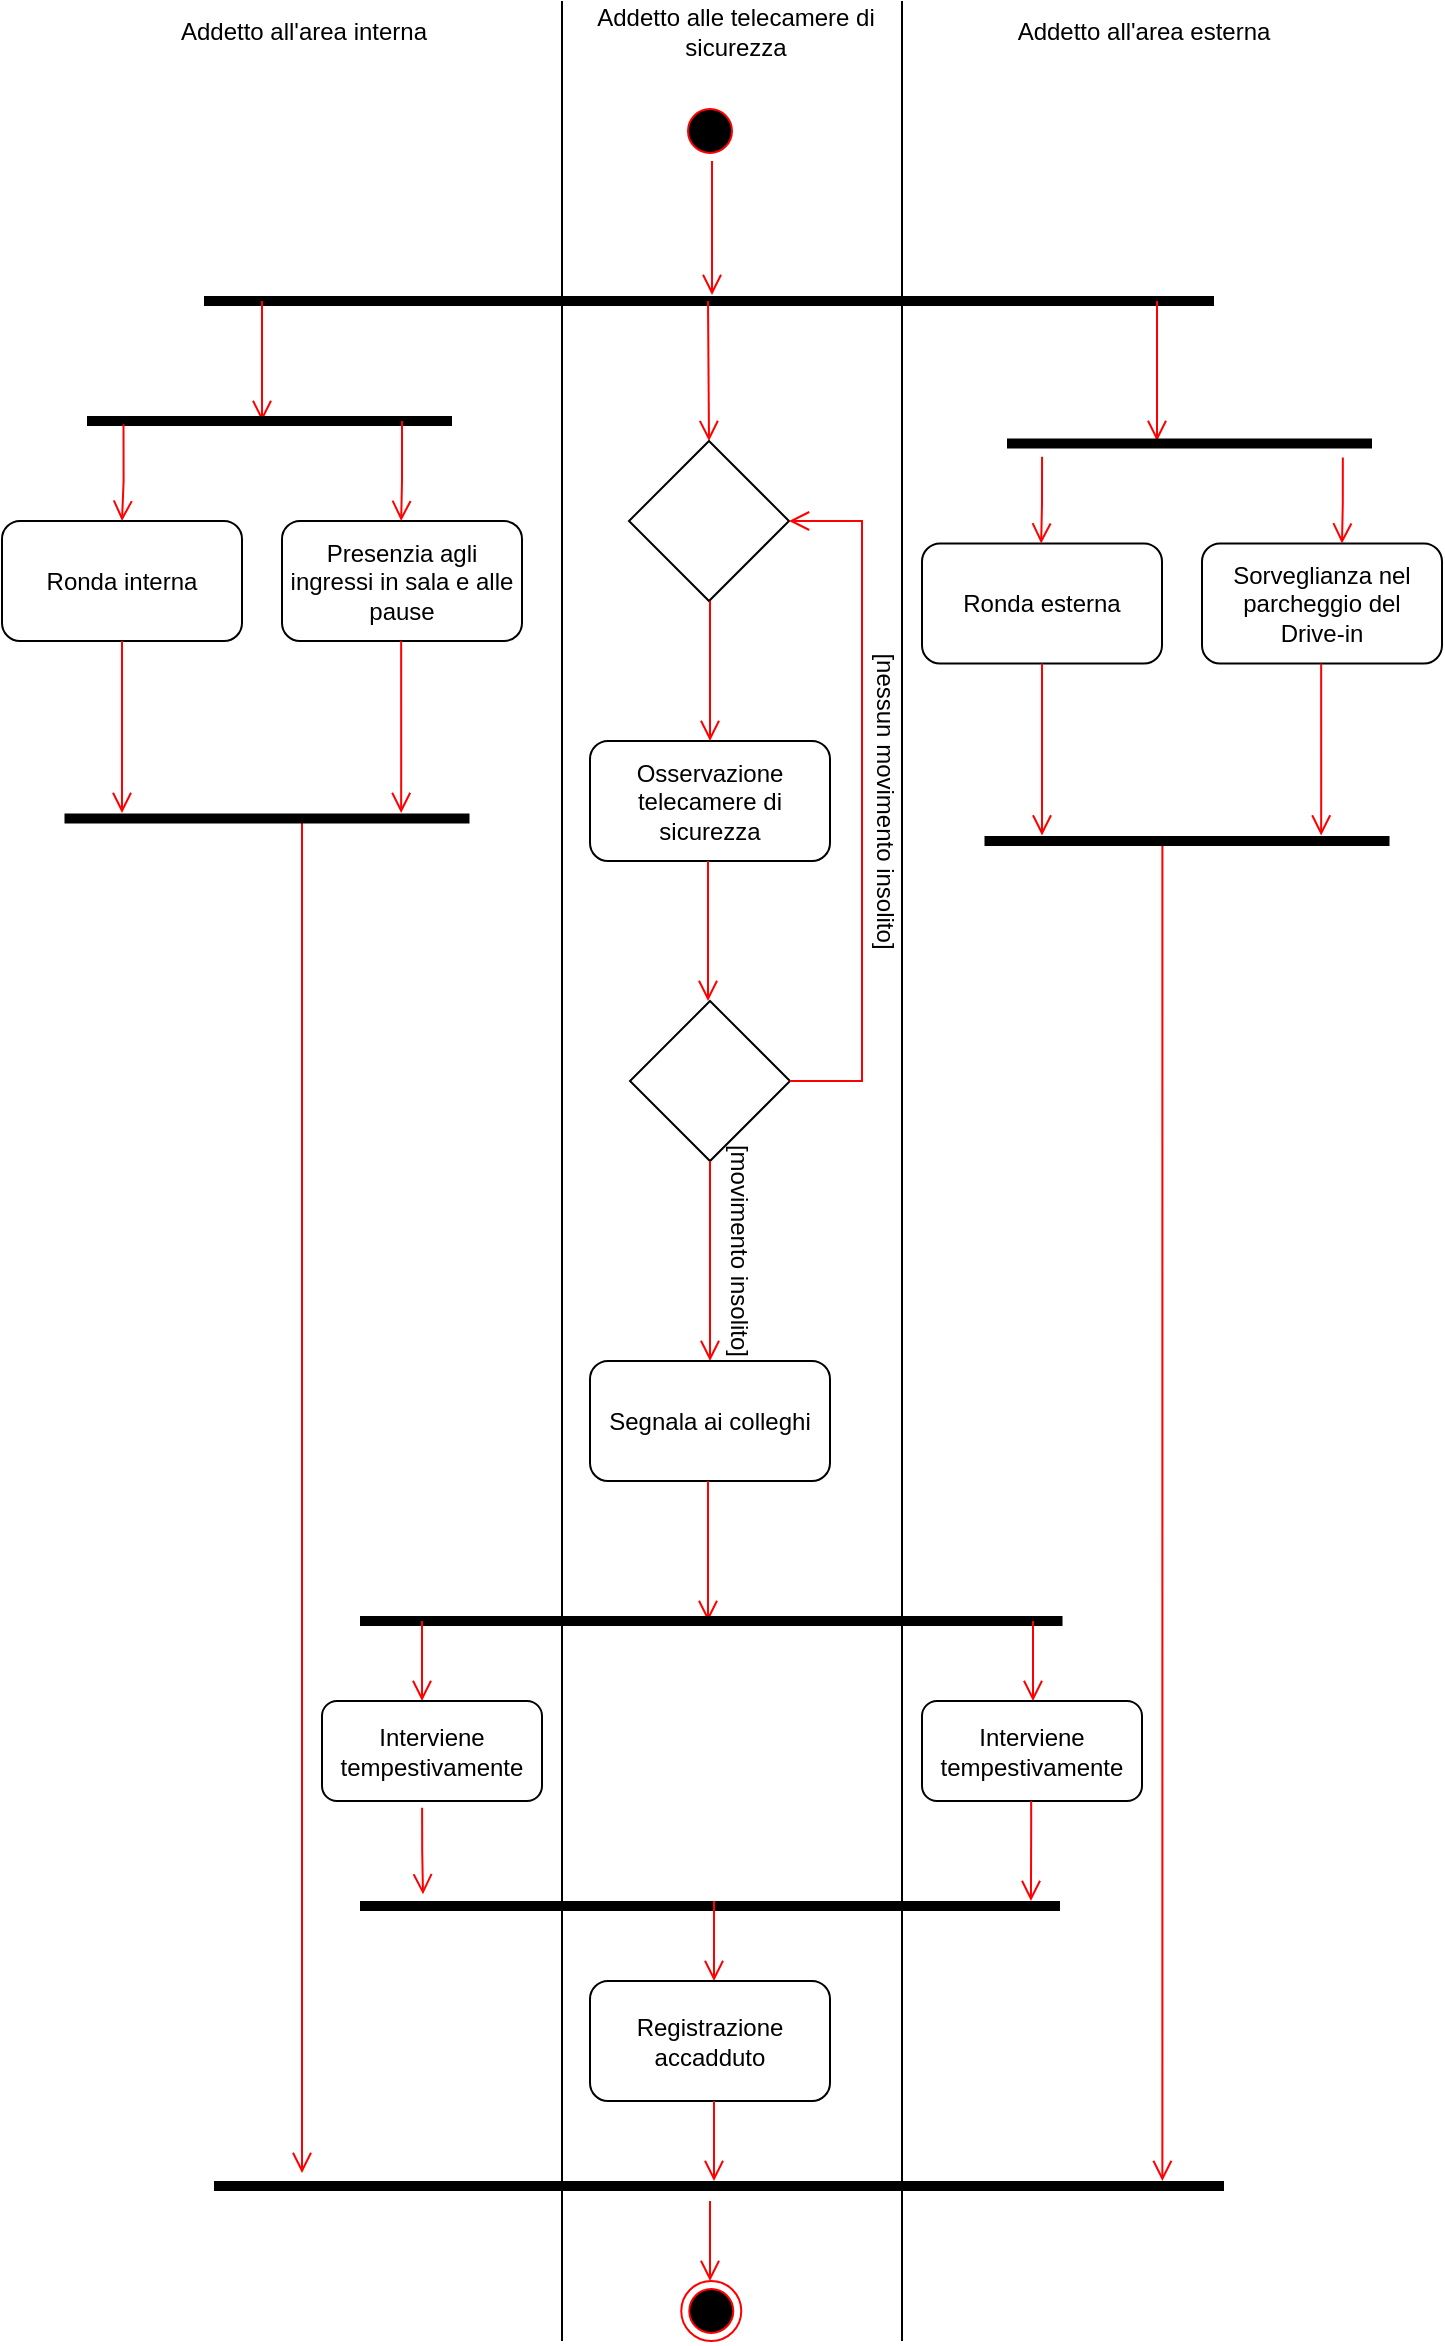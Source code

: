 <mxfile version="21.1.8" type="device">
  <diagram id="ql5Kk59QJ9DEcHVxNvi2" name="Page-1">
    <mxGraphModel dx="1195" dy="630" grid="1" gridSize="10" guides="1" tooltips="1" connect="1" arrows="1" fold="1" page="1" pageScale="1" pageWidth="827" pageHeight="1169" math="0" shadow="0">
      <root>
        <mxCell id="0" />
        <mxCell id="1" parent="0" />
        <mxCell id="YUoRcWpAGlaLDNLX_Gaq-1" value="" style="ellipse;html=1;shape=startState;fillColor=#000000;strokeColor=#ff0000;" vertex="1" parent="1">
          <mxGeometry x="393" y="72.5" width="30" height="30" as="geometry" />
        </mxCell>
        <mxCell id="YUoRcWpAGlaLDNLX_Gaq-2" value="" style="edgeStyle=orthogonalEdgeStyle;html=1;verticalAlign=bottom;endArrow=open;endSize=8;strokeColor=#ff0000;rounded=0;entryX=1.1;entryY=0.503;entryDx=0;entryDy=0;entryPerimeter=0;" edge="1" parent="1" source="YUoRcWpAGlaLDNLX_Gaq-1" target="YUoRcWpAGlaLDNLX_Gaq-4">
          <mxGeometry relative="1" as="geometry">
            <mxPoint x="408" y="172.5" as="targetPoint" />
            <Array as="points">
              <mxPoint x="409" y="122.5" />
              <mxPoint x="409" y="122.5" />
            </Array>
          </mxGeometry>
        </mxCell>
        <mxCell id="YUoRcWpAGlaLDNLX_Gaq-3" value="Osservazione telecamere di sicurezza" style="rounded=1;whiteSpace=wrap;html=1;" vertex="1" parent="1">
          <mxGeometry x="348" y="392.5" width="120" height="60" as="geometry" />
        </mxCell>
        <mxCell id="YUoRcWpAGlaLDNLX_Gaq-4" value="" style="html=1;points=[];perimeter=orthogonalPerimeter;fillColor=#000000;strokeColor=none;rotation=-90;fontStyle=1" vertex="1" parent="1">
          <mxGeometry x="405" y="-80" width="5" height="505" as="geometry" />
        </mxCell>
        <mxCell id="YUoRcWpAGlaLDNLX_Gaq-5" value="" style="edgeStyle=orthogonalEdgeStyle;html=1;verticalAlign=bottom;endArrow=open;endSize=8;strokeColor=#ff0000;rounded=0;" edge="1" parent="1">
          <mxGeometry relative="1" as="geometry">
            <mxPoint x="184" y="232.5" as="targetPoint" />
            <mxPoint x="184" y="172.5" as="sourcePoint" />
          </mxGeometry>
        </mxCell>
        <mxCell id="YUoRcWpAGlaLDNLX_Gaq-6" value="" style="edgeStyle=orthogonalEdgeStyle;html=1;verticalAlign=bottom;endArrow=open;endSize=8;strokeColor=#ff0000;rounded=0;entryX=0.5;entryY=0;entryDx=0;entryDy=0;" edge="1" parent="1" target="YUoRcWpAGlaLDNLX_Gaq-12">
          <mxGeometry relative="1" as="geometry">
            <mxPoint x="407" y="242.5" as="targetPoint" />
            <mxPoint x="407" y="172.5" as="sourcePoint" />
          </mxGeometry>
        </mxCell>
        <mxCell id="YUoRcWpAGlaLDNLX_Gaq-7" value="" style="edgeStyle=orthogonalEdgeStyle;html=1;verticalAlign=bottom;endArrow=open;endSize=8;strokeColor=#ff0000;rounded=0;entryX=0.5;entryY=0;entryDx=0;entryDy=0;" edge="1" parent="1">
          <mxGeometry relative="1" as="geometry">
            <mxPoint x="631.5" y="242.5" as="targetPoint" />
            <mxPoint x="631.5" y="172.5" as="sourcePoint" />
          </mxGeometry>
        </mxCell>
        <mxCell id="YUoRcWpAGlaLDNLX_Gaq-8" value="Ronda interna" style="rounded=1;whiteSpace=wrap;html=1;" vertex="1" parent="1">
          <mxGeometry x="54" y="282.5" width="120" height="60" as="geometry" />
        </mxCell>
        <mxCell id="YUoRcWpAGlaLDNLX_Gaq-10" value="" style="edgeStyle=orthogonalEdgeStyle;html=1;verticalAlign=bottom;endArrow=open;endSize=8;strokeColor=#ff0000;rounded=0;entryX=0.5;entryY=0;entryDx=0;entryDy=0;" edge="1" parent="1">
          <mxGeometry relative="1" as="geometry">
            <mxPoint x="407" y="522.5" as="targetPoint" />
            <mxPoint x="407" y="452.5" as="sourcePoint" />
          </mxGeometry>
        </mxCell>
        <mxCell id="YUoRcWpAGlaLDNLX_Gaq-11" value="" style="rhombus;whiteSpace=wrap;html=1;" vertex="1" parent="1">
          <mxGeometry x="368" y="522.5" width="80" height="80" as="geometry" />
        </mxCell>
        <mxCell id="YUoRcWpAGlaLDNLX_Gaq-12" value="" style="rhombus;whiteSpace=wrap;html=1;" vertex="1" parent="1">
          <mxGeometry x="367.5" y="242.5" width="80" height="80" as="geometry" />
        </mxCell>
        <mxCell id="YUoRcWpAGlaLDNLX_Gaq-13" value="" style="edgeStyle=orthogonalEdgeStyle;html=1;verticalAlign=bottom;endArrow=open;endSize=8;strokeColor=#ff0000;rounded=0;" edge="1" parent="1">
          <mxGeometry relative="1" as="geometry">
            <mxPoint x="408" y="392.5" as="targetPoint" />
            <mxPoint x="408" y="322.5" as="sourcePoint" />
          </mxGeometry>
        </mxCell>
        <mxCell id="YUoRcWpAGlaLDNLX_Gaq-14" value="" style="edgeStyle=orthogonalEdgeStyle;html=1;verticalAlign=bottom;endArrow=open;endSize=8;strokeColor=#ff0000;rounded=0;" edge="1" parent="1">
          <mxGeometry relative="1" as="geometry">
            <mxPoint x="408" y="702.5" as="targetPoint" />
            <mxPoint x="408" y="602.5" as="sourcePoint" />
          </mxGeometry>
        </mxCell>
        <mxCell id="YUoRcWpAGlaLDNLX_Gaq-15" value="" style="edgeStyle=orthogonalEdgeStyle;html=1;verticalAlign=bottom;endArrow=open;endSize=8;strokeColor=#ff0000;rounded=0;entryX=1;entryY=0.5;entryDx=0;entryDy=0;exitX=1;exitY=0.5;exitDx=0;exitDy=0;" edge="1" parent="1" source="YUoRcWpAGlaLDNLX_Gaq-11" target="YUoRcWpAGlaLDNLX_Gaq-12">
          <mxGeometry relative="1" as="geometry">
            <mxPoint x="474" y="632.5" as="targetPoint" />
            <mxPoint x="474" y="562.5" as="sourcePoint" />
            <Array as="points">
              <mxPoint x="484" y="562.5" />
              <mxPoint x="484" y="282.5" />
            </Array>
          </mxGeometry>
        </mxCell>
        <mxCell id="YUoRcWpAGlaLDNLX_Gaq-16" value="[nessun movimento insolito]" style="text;html=1;strokeColor=none;fillColor=none;align=center;verticalAlign=middle;whiteSpace=wrap;rounded=0;rotation=90;" vertex="1" parent="1">
          <mxGeometry x="408" y="407.5" width="175.5" height="30" as="geometry" />
        </mxCell>
        <mxCell id="YUoRcWpAGlaLDNLX_Gaq-17" value="[movimento&amp;nbsp;insolito]" style="text;html=1;strokeColor=none;fillColor=none;align=center;verticalAlign=middle;whiteSpace=wrap;rounded=0;rotation=90;" vertex="1" parent="1">
          <mxGeometry x="348" y="632.5" width="150" height="30" as="geometry" />
        </mxCell>
        <mxCell id="YUoRcWpAGlaLDNLX_Gaq-18" value="Segnala ai colleghi" style="rounded=1;whiteSpace=wrap;html=1;" vertex="1" parent="1">
          <mxGeometry x="348" y="702.5" width="120" height="60" as="geometry" />
        </mxCell>
        <mxCell id="YUoRcWpAGlaLDNLX_Gaq-19" value="" style="edgeStyle=orthogonalEdgeStyle;html=1;verticalAlign=bottom;endArrow=open;endSize=8;strokeColor=#ff0000;rounded=0;entryX=0.5;entryY=0;entryDx=0;entryDy=0;" edge="1" parent="1">
          <mxGeometry relative="1" as="geometry">
            <mxPoint x="407" y="832.5" as="targetPoint" />
            <mxPoint x="407" y="762.5" as="sourcePoint" />
          </mxGeometry>
        </mxCell>
        <mxCell id="YUoRcWpAGlaLDNLX_Gaq-23" value="" style="html=1;points=[];perimeter=orthogonalPerimeter;fillColor=#000000;strokeColor=none;rotation=-90;" vertex="1" parent="1">
          <mxGeometry x="406.13" y="656.88" width="5" height="351.25" as="geometry" />
        </mxCell>
        <mxCell id="YUoRcWpAGlaLDNLX_Gaq-25" value="" style="edgeStyle=orthogonalEdgeStyle;html=1;verticalAlign=bottom;endArrow=open;endSize=8;strokeColor=#ff0000;rounded=0;" edge="1" parent="1">
          <mxGeometry relative="1" as="geometry">
            <mxPoint x="264" y="872.5" as="targetPoint" />
            <mxPoint x="264" y="832.5" as="sourcePoint" />
          </mxGeometry>
        </mxCell>
        <mxCell id="YUoRcWpAGlaLDNLX_Gaq-26" value="" style="edgeStyle=orthogonalEdgeStyle;html=1;verticalAlign=bottom;endArrow=open;endSize=8;strokeColor=#ff0000;rounded=0;" edge="1" parent="1">
          <mxGeometry relative="1" as="geometry">
            <mxPoint x="569.5" y="872.5" as="targetPoint" />
            <mxPoint x="569.5" y="832.5" as="sourcePoint" />
          </mxGeometry>
        </mxCell>
        <mxCell id="YUoRcWpAGlaLDNLX_Gaq-27" value="Interviene tempestivamente" style="rounded=1;whiteSpace=wrap;html=1;" vertex="1" parent="1">
          <mxGeometry x="214" y="872.5" width="110" height="50" as="geometry" />
        </mxCell>
        <mxCell id="YUoRcWpAGlaLDNLX_Gaq-29" value="" style="edgeStyle=orthogonalEdgeStyle;html=1;verticalAlign=bottom;endArrow=open;endSize=8;strokeColor=#ff0000;rounded=0;exitX=0.455;exitY=1.067;exitDx=0;exitDy=0;exitPerimeter=0;entryX=1.667;entryY=0.09;entryDx=0;entryDy=0;entryPerimeter=0;" edge="1" parent="1" source="YUoRcWpAGlaLDNLX_Gaq-27" target="YUoRcWpAGlaLDNLX_Gaq-31">
          <mxGeometry relative="1" as="geometry">
            <mxPoint x="263" y="952.5" as="targetPoint" />
            <mxPoint x="263" y="932.5" as="sourcePoint" />
          </mxGeometry>
        </mxCell>
        <mxCell id="YUoRcWpAGlaLDNLX_Gaq-31" value="" style="html=1;points=[];perimeter=orthogonalPerimeter;fillColor=#000000;strokeColor=none;rotation=-90;" vertex="1" parent="1">
          <mxGeometry x="405.5" y="800" width="5" height="350" as="geometry" />
        </mxCell>
        <mxCell id="YUoRcWpAGlaLDNLX_Gaq-32" value="" style="edgeStyle=orthogonalEdgeStyle;html=1;verticalAlign=bottom;endArrow=open;endSize=8;strokeColor=#ff0000;rounded=0;" edge="1" parent="1">
          <mxGeometry relative="1" as="geometry">
            <mxPoint x="410" y="1012.5" as="targetPoint" />
            <mxPoint x="410" y="972.5" as="sourcePoint" />
          </mxGeometry>
        </mxCell>
        <mxCell id="YUoRcWpAGlaLDNLX_Gaq-34" value="Registrazione accadduto" style="rounded=1;whiteSpace=wrap;html=1;" vertex="1" parent="1">
          <mxGeometry x="348" y="1012.5" width="120" height="60" as="geometry" />
        </mxCell>
        <mxCell id="YUoRcWpAGlaLDNLX_Gaq-35" value="" style="edgeStyle=orthogonalEdgeStyle;html=1;verticalAlign=bottom;endArrow=open;endSize=8;strokeColor=#ff0000;rounded=0;" edge="1" parent="1">
          <mxGeometry relative="1" as="geometry">
            <mxPoint x="410" y="1112.5" as="targetPoint" />
            <mxPoint x="410" y="1072.5" as="sourcePoint" />
          </mxGeometry>
        </mxCell>
        <mxCell id="YUoRcWpAGlaLDNLX_Gaq-36" value="" style="edgeStyle=orthogonalEdgeStyle;html=1;verticalAlign=bottom;endArrow=open;endSize=8;strokeColor=#ff0000;rounded=0;" edge="1" parent="1">
          <mxGeometry relative="1" as="geometry">
            <mxPoint x="204" y="1108.5" as="targetPoint" />
            <mxPoint x="204" y="432.5" as="sourcePoint" />
          </mxGeometry>
        </mxCell>
        <mxCell id="YUoRcWpAGlaLDNLX_Gaq-38" value="" style="html=1;points=[];perimeter=orthogonalPerimeter;fillColor=#000000;strokeColor=none;rotation=-90;fontStyle=1" vertex="1" parent="1">
          <mxGeometry x="410" y="862.5" width="5" height="505" as="geometry" />
        </mxCell>
        <mxCell id="YUoRcWpAGlaLDNLX_Gaq-39" value="" style="edgeStyle=orthogonalEdgeStyle;html=1;verticalAlign=bottom;endArrow=open;endSize=8;strokeColor=#ff0000;rounded=0;exitX=0.667;exitY=0.484;exitDx=0;exitDy=0;exitPerimeter=0;entryX=1;entryY=0.939;entryDx=0;entryDy=0;entryPerimeter=0;" edge="1" parent="1" source="YUoRcWpAGlaLDNLX_Gaq-56" target="YUoRcWpAGlaLDNLX_Gaq-38">
          <mxGeometry relative="1" as="geometry">
            <mxPoint x="637" y="1108.5" as="targetPoint" />
            <mxPoint x="624" y="302.5" as="sourcePoint" />
            <Array as="points">
              <mxPoint x="634" y="441.5" />
            </Array>
          </mxGeometry>
        </mxCell>
        <mxCell id="YUoRcWpAGlaLDNLX_Gaq-40" value="" style="ellipse;html=1;shape=endState;fillColor=#000000;strokeColor=#ff0000;" vertex="1" parent="1">
          <mxGeometry x="393.63" y="1162.5" width="30" height="30" as="geometry" />
        </mxCell>
        <mxCell id="YUoRcWpAGlaLDNLX_Gaq-41" value="" style="edgeStyle=orthogonalEdgeStyle;html=1;verticalAlign=bottom;endArrow=open;endSize=8;strokeColor=#ff0000;rounded=0;" edge="1" parent="1">
          <mxGeometry relative="1" as="geometry">
            <mxPoint x="408" y="1162.5" as="targetPoint" />
            <mxPoint x="408" y="1122.5" as="sourcePoint" />
          </mxGeometry>
        </mxCell>
        <mxCell id="YUoRcWpAGlaLDNLX_Gaq-43" value="Presenzia agli ingressi in sala e alle pause" style="rounded=1;whiteSpace=wrap;html=1;" vertex="1" parent="1">
          <mxGeometry x="194" y="282.5" width="120" height="60" as="geometry" />
        </mxCell>
        <mxCell id="YUoRcWpAGlaLDNLX_Gaq-44" value="" style="html=1;points=[];perimeter=orthogonalPerimeter;fillColor=#000000;strokeColor=none;rotation=-90;" vertex="1" parent="1">
          <mxGeometry x="185.25" y="141.25" width="5" height="182.5" as="geometry" />
        </mxCell>
        <mxCell id="YUoRcWpAGlaLDNLX_Gaq-45" value="" style="edgeStyle=orthogonalEdgeStyle;html=1;verticalAlign=bottom;endArrow=open;endSize=8;strokeColor=#ff0000;rounded=0;exitX=0.167;exitY=0.1;exitDx=0;exitDy=0;exitPerimeter=0;entryX=0.5;entryY=0;entryDx=0;entryDy=0;" edge="1" parent="1" source="YUoRcWpAGlaLDNLX_Gaq-44" target="YUoRcWpAGlaLDNLX_Gaq-8">
          <mxGeometry relative="1" as="geometry">
            <mxPoint x="114" y="262.5" as="targetPoint" />
            <mxPoint x="114" y="239.5" as="sourcePoint" />
            <Array as="points">
              <mxPoint x="115" y="262.5" />
              <mxPoint x="114" y="262.5" />
            </Array>
          </mxGeometry>
        </mxCell>
        <mxCell id="YUoRcWpAGlaLDNLX_Gaq-46" value="" style="edgeStyle=orthogonalEdgeStyle;html=1;verticalAlign=bottom;endArrow=open;endSize=8;strokeColor=#ff0000;rounded=0;" edge="1" parent="1">
          <mxGeometry relative="1" as="geometry">
            <mxPoint x="253.58" y="282.5" as="targetPoint" />
            <mxPoint x="254" y="232.5" as="sourcePoint" />
            <Array as="points">
              <mxPoint x="254.0" y="262.5" />
            </Array>
          </mxGeometry>
        </mxCell>
        <mxCell id="YUoRcWpAGlaLDNLX_Gaq-47" value="" style="html=1;points=[];perimeter=orthogonalPerimeter;fillColor=#000000;strokeColor=none;rotation=-90;" vertex="1" parent="1">
          <mxGeometry x="184" y="330" width="5" height="202.5" as="geometry" />
        </mxCell>
        <mxCell id="YUoRcWpAGlaLDNLX_Gaq-48" value="" style="edgeStyle=orthogonalEdgeStyle;html=1;verticalAlign=bottom;endArrow=open;endSize=8;strokeColor=#ff0000;rounded=0;exitX=0.5;exitY=1;exitDx=0;exitDy=0;" edge="1" parent="1" source="YUoRcWpAGlaLDNLX_Gaq-8">
          <mxGeometry relative="1" as="geometry">
            <mxPoint x="114" y="428.5" as="targetPoint" />
            <mxPoint x="64" y="412.5" as="sourcePoint" />
            <Array as="points">
              <mxPoint x="114" y="402.5" />
              <mxPoint x="114" y="402.5" />
            </Array>
          </mxGeometry>
        </mxCell>
        <mxCell id="YUoRcWpAGlaLDNLX_Gaq-50" value="" style="edgeStyle=orthogonalEdgeStyle;html=1;verticalAlign=bottom;endArrow=open;endSize=8;strokeColor=#ff0000;rounded=0;exitX=0.5;exitY=1;exitDx=0;exitDy=0;" edge="1" parent="1">
          <mxGeometry relative="1" as="geometry">
            <mxPoint x="253.58" y="428.5" as="targetPoint" />
            <mxPoint x="253.58" y="342.5" as="sourcePoint" />
            <Array as="points">
              <mxPoint x="253.58" y="402.5" />
              <mxPoint x="253.58" y="402.5" />
            </Array>
          </mxGeometry>
        </mxCell>
        <mxCell id="YUoRcWpAGlaLDNLX_Gaq-51" value="Ronda esterna" style="rounded=1;whiteSpace=wrap;html=1;" vertex="1" parent="1">
          <mxGeometry x="514" y="293.75" width="120" height="60" as="geometry" />
        </mxCell>
        <mxCell id="YUoRcWpAGlaLDNLX_Gaq-52" value="Sorveglianza nel parcheggio del &lt;br&gt;Drive-in" style="rounded=1;whiteSpace=wrap;html=1;" vertex="1" parent="1">
          <mxGeometry x="654" y="293.75" width="120" height="60" as="geometry" />
        </mxCell>
        <mxCell id="YUoRcWpAGlaLDNLX_Gaq-53" value="" style="html=1;points=[];perimeter=orthogonalPerimeter;fillColor=#000000;strokeColor=none;rotation=-90;" vertex="1" parent="1">
          <mxGeometry x="645.25" y="152.5" width="5" height="182.5" as="geometry" />
        </mxCell>
        <mxCell id="YUoRcWpAGlaLDNLX_Gaq-54" value="" style="edgeStyle=orthogonalEdgeStyle;html=1;verticalAlign=bottom;endArrow=open;endSize=8;strokeColor=#ff0000;rounded=0;exitX=-0.833;exitY=0.096;exitDx=0;exitDy=0;exitPerimeter=0;" edge="1" parent="1" source="YUoRcWpAGlaLDNLX_Gaq-53">
          <mxGeometry relative="1" as="geometry">
            <mxPoint x="573.58" y="293.75" as="targetPoint" />
            <mxPoint x="574" y="253.75" as="sourcePoint" />
            <Array as="points">
              <mxPoint x="574" y="273.75" />
            </Array>
          </mxGeometry>
        </mxCell>
        <mxCell id="YUoRcWpAGlaLDNLX_Gaq-55" value="" style="edgeStyle=orthogonalEdgeStyle;html=1;verticalAlign=bottom;endArrow=open;endSize=8;strokeColor=#ff0000;rounded=0;exitX=-0.833;exitY=0.096;exitDx=0;exitDy=0;exitPerimeter=0;" edge="1" parent="1">
          <mxGeometry relative="1" as="geometry">
            <mxPoint x="724" y="293.75" as="targetPoint" />
            <mxPoint x="724.42" y="250.75" as="sourcePoint" />
            <Array as="points">
              <mxPoint x="724.42" y="273.75" />
            </Array>
          </mxGeometry>
        </mxCell>
        <mxCell id="YUoRcWpAGlaLDNLX_Gaq-56" value="" style="html=1;points=[];perimeter=orthogonalPerimeter;fillColor=#000000;strokeColor=none;rotation=-90;" vertex="1" parent="1">
          <mxGeometry x="644" y="341.25" width="5" height="202.5" as="geometry" />
        </mxCell>
        <mxCell id="YUoRcWpAGlaLDNLX_Gaq-57" value="" style="edgeStyle=orthogonalEdgeStyle;html=1;verticalAlign=bottom;endArrow=open;endSize=8;strokeColor=#ff0000;rounded=0;exitX=0.5;exitY=1;exitDx=0;exitDy=0;" edge="1" parent="1" source="YUoRcWpAGlaLDNLX_Gaq-51">
          <mxGeometry relative="1" as="geometry">
            <mxPoint x="574" y="439.75" as="targetPoint" />
            <mxPoint x="524" y="423.75" as="sourcePoint" />
            <Array as="points">
              <mxPoint x="574" y="413.75" />
              <mxPoint x="574" y="413.75" />
            </Array>
          </mxGeometry>
        </mxCell>
        <mxCell id="YUoRcWpAGlaLDNLX_Gaq-58" value="" style="edgeStyle=orthogonalEdgeStyle;html=1;verticalAlign=bottom;endArrow=open;endSize=8;strokeColor=#ff0000;rounded=0;exitX=0.5;exitY=1;exitDx=0;exitDy=0;" edge="1" parent="1">
          <mxGeometry relative="1" as="geometry">
            <mxPoint x="713.58" y="439.75" as="targetPoint" />
            <mxPoint x="713.58" y="353.75" as="sourcePoint" />
            <Array as="points">
              <mxPoint x="713.58" y="413.75" />
              <mxPoint x="713.58" y="413.75" />
            </Array>
          </mxGeometry>
        </mxCell>
        <mxCell id="YUoRcWpAGlaLDNLX_Gaq-59" value="" style="endArrow=none;html=1;rounded=0;" edge="1" parent="1">
          <mxGeometry width="50" height="50" relative="1" as="geometry">
            <mxPoint x="334" y="1192.5" as="sourcePoint" />
            <mxPoint x="334" y="22.5" as="targetPoint" />
          </mxGeometry>
        </mxCell>
        <mxCell id="YUoRcWpAGlaLDNLX_Gaq-60" value="Interviene tempestivamente" style="rounded=1;whiteSpace=wrap;html=1;" vertex="1" parent="1">
          <mxGeometry x="514" y="872.5" width="110" height="50" as="geometry" />
        </mxCell>
        <mxCell id="YUoRcWpAGlaLDNLX_Gaq-61" value="" style="edgeStyle=orthogonalEdgeStyle;html=1;verticalAlign=bottom;endArrow=open;endSize=8;strokeColor=#ff0000;rounded=0;exitX=0.455;exitY=1.067;exitDx=0;exitDy=0;exitPerimeter=0;entryX=1;entryY=0.926;entryDx=0;entryDy=0;entryPerimeter=0;" edge="1" parent="1">
          <mxGeometry relative="1" as="geometry">
            <mxPoint x="568.47" y="972.5" as="targetPoint" />
            <mxPoint x="568.58" y="922.5" as="sourcePoint" />
            <Array as="points">
              <mxPoint x="568" y="932.5" />
              <mxPoint x="568" y="932.5" />
            </Array>
          </mxGeometry>
        </mxCell>
        <mxCell id="YUoRcWpAGlaLDNLX_Gaq-62" value="" style="endArrow=none;html=1;rounded=0;" edge="1" parent="1">
          <mxGeometry width="50" height="50" relative="1" as="geometry">
            <mxPoint x="504" y="1192.5" as="sourcePoint" />
            <mxPoint x="504" y="22.5" as="targetPoint" />
          </mxGeometry>
        </mxCell>
        <mxCell id="YUoRcWpAGlaLDNLX_Gaq-63" value="Addetto alle telecamere di sicurezza" style="text;html=1;strokeColor=none;fillColor=none;align=center;verticalAlign=middle;whiteSpace=wrap;rounded=0;" vertex="1" parent="1">
          <mxGeometry x="350.25" y="22.5" width="141.5" height="30" as="geometry" />
        </mxCell>
        <mxCell id="YUoRcWpAGlaLDNLX_Gaq-64" value="Addetto all&#39;area interna" style="text;html=1;strokeColor=none;fillColor=none;align=center;verticalAlign=middle;whiteSpace=wrap;rounded=0;" vertex="1" parent="1">
          <mxGeometry x="134" y="22.5" width="141.5" height="30" as="geometry" />
        </mxCell>
        <mxCell id="YUoRcWpAGlaLDNLX_Gaq-65" value="Addetto all&#39;area esterna" style="text;html=1;strokeColor=none;fillColor=none;align=center;verticalAlign=middle;whiteSpace=wrap;rounded=0;" vertex="1" parent="1">
          <mxGeometry x="554" y="22.5" width="141.5" height="30" as="geometry" />
        </mxCell>
      </root>
    </mxGraphModel>
  </diagram>
</mxfile>
